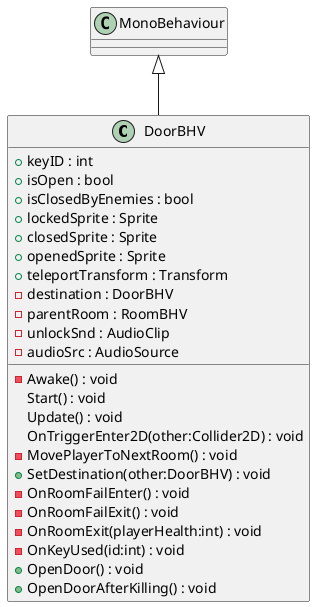 @startuml
class DoorBHV {
    + keyID : int
    + isOpen : bool
    + isClosedByEnemies : bool
    + lockedSprite : Sprite
    + closedSprite : Sprite
    + openedSprite : Sprite
    + teleportTransform : Transform
    - destination : DoorBHV
    - parentRoom : RoomBHV
    - unlockSnd : AudioClip
    - audioSrc : AudioSource
    - Awake() : void
    Start() : void
    Update() : void
    OnTriggerEnter2D(other:Collider2D) : void
    - MovePlayerToNextRoom() : void
    + SetDestination(other:DoorBHV) : void
    - OnRoomFailEnter() : void
    - OnRoomFailExit() : void
    - OnRoomExit(playerHealth:int) : void
    - OnKeyUsed(id:int) : void
    + OpenDoor() : void
    + OpenDoorAfterKilling() : void
}
MonoBehaviour <|-- DoorBHV
@enduml
